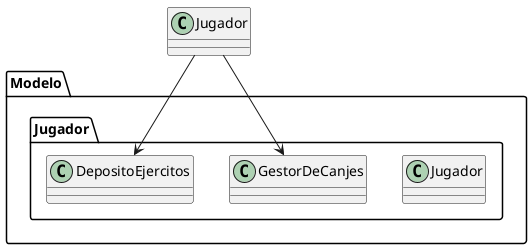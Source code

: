 @startuml

package Modelo{
    package Jugador{
        class Jugador
        class GestorDeCanjes
        class DepositoEjercitos
    }
}

Jugador --> GestorDeCanjes
Jugador --> DepositoEjercitos

@enduml